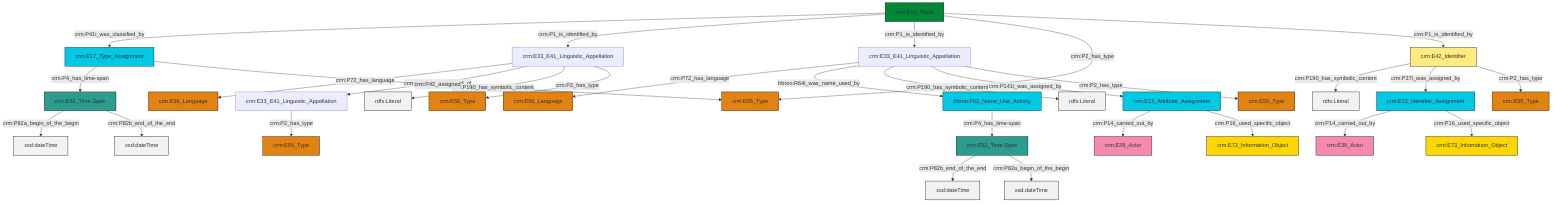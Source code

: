 graph TD
classDef Literal fill:#f2f2f2,stroke:#000000;
classDef CRM_Entity fill:#FFFFFF,stroke:#000000;
classDef Temporal_Entity fill:#00C9E6, stroke:#000000;
classDef Type fill:#E18312, stroke:#000000;
classDef Time-Span fill:#2C9C91, stroke:#000000;
classDef Appellation fill:#FFEB7F, stroke:#000000;
classDef Place fill:#008836, stroke:#000000;
classDef Persistent_Item fill:#B266B2, stroke:#000000;
classDef Conceptual_Object fill:#FFD700, stroke:#000000;
classDef Physical_Thing fill:#D2B48C, stroke:#000000;
classDef Actor fill:#f58aad, stroke:#000000;
classDef PC_Classes fill:#4ce600, stroke:#000000;
classDef Multi fill:#cccccc,stroke:#000000;

0["crm:E53_Place"]:::Place -->|crm:P41i_was_classified_by| 1["crm:E17_Type_Assignment"]:::Temporal_Entity
4["crm:E52_Time-Span"]:::Time-Span -->|crm:P82b_end_of_the_end| 5[xsd:dateTime]:::Literal
8["crm:E33_E41_Linguistic_Appellation"]:::Default -->|crm:P72_has_language| 9["crm:E56_Language"]:::Type
0["crm:E53_Place"]:::Place -->|crm:P1_is_identified_by| 8["crm:E33_E41_Linguistic_Appellation"]:::Default
16["crm:E33_E41_Linguistic_Appellation"]:::Default -->|crm:P72_has_language| 17["crm:E56_Language"]:::Type
0["crm:E53_Place"]:::Place -->|crm:P1_is_identified_by| 16["crm:E33_E41_Linguistic_Appellation"]:::Default
16["crm:E33_E41_Linguistic_Appellation"]:::Default -->|frbroo:R64i_was_name_used_by| 27["frbroo:F52_Name_Use_Activity"]:::Temporal_Entity
10["crm:E52_Time-Span"]:::Time-Span -->|crm:P82a_begin_of_the_begin| 28[xsd:dateTime]:::Literal
0["crm:E53_Place"]:::Place -->|crm:P2_has_type| 23["crm:E55_Type"]:::Type
8["crm:E33_E41_Linguistic_Appellation"]:::Default -->|crm:P106_is_composed_of| 12["crm:E33_E41_Linguistic_Appellation"]:::Default
8["crm:E33_E41_Linguistic_Appellation"]:::Default -->|crm:P190_has_symbolic_content| 31[rdfs:Literal]:::Literal
1["crm:E17_Type_Assignment"]:::Temporal_Entity -->|crm:P4_has_time-span| 10["crm:E52_Time-Span"]:::Time-Span
4["crm:E52_Time-Span"]:::Time-Span -->|crm:P82a_begin_of_the_begin| 34[xsd:dateTime]:::Literal
10["crm:E52_Time-Span"]:::Time-Span -->|crm:P82b_end_of_the_end| 35[xsd:dateTime]:::Literal
21["crm:E15_Identifier_Assignment"]:::Temporal_Entity -->|crm:P14_carried_out_by| 2["crm:E39_Actor"]:::Actor
14["crm:E42_Identifier"]:::Appellation -->|crm:P190_has_symbolic_content| 38[rdfs:Literal]:::Literal
16["crm:E33_E41_Linguistic_Appellation"]:::Default -->|crm:P190_has_symbolic_content| 42[rdfs:Literal]:::Literal
36["crm:E13_Attribute_Assignment"]:::Temporal_Entity -->|crm:P14_carried_out_by| 29["crm:E39_Actor"]:::Actor
16["crm:E33_E41_Linguistic_Appellation"]:::Default -->|crm:P141i_was_assigned_by| 36["crm:E13_Attribute_Assignment"]:::Temporal_Entity
36["crm:E13_Attribute_Assignment"]:::Temporal_Entity -->|crm:P16_used_specific_object| 44["crm:E73_Information_Object"]:::Conceptual_Object
1["crm:E17_Type_Assignment"]:::Temporal_Entity -->|crm:P42_assigned| 23["crm:E55_Type"]:::Type
21["crm:E15_Identifier_Assignment"]:::Temporal_Entity -->|crm:P16_used_specific_object| 39["crm:E73_Information_Object"]:::Conceptual_Object
14["crm:E42_Identifier"]:::Appellation -->|crm:P37i_was_assigned_by| 21["crm:E15_Identifier_Assignment"]:::Temporal_Entity
8["crm:E33_E41_Linguistic_Appellation"]:::Default -->|crm:P2_has_type| 25["crm:E55_Type"]:::Type
27["frbroo:F52_Name_Use_Activity"]:::Temporal_Entity -->|crm:P4_has_time-span| 4["crm:E52_Time-Span"]:::Time-Span
12["crm:E33_E41_Linguistic_Appellation"]:::Default -->|crm:P2_has_type| 18["crm:E55_Type"]:::Type
16["crm:E33_E41_Linguistic_Appellation"]:::Default -->|crm:P2_has_type| 6["crm:E55_Type"]:::Type
0["crm:E53_Place"]:::Place -->|crm:P1_is_identified_by| 14["crm:E42_Identifier"]:::Appellation
14["crm:E42_Identifier"]:::Appellation -->|crm:P2_has_type| 48["crm:E55_Type"]:::Type